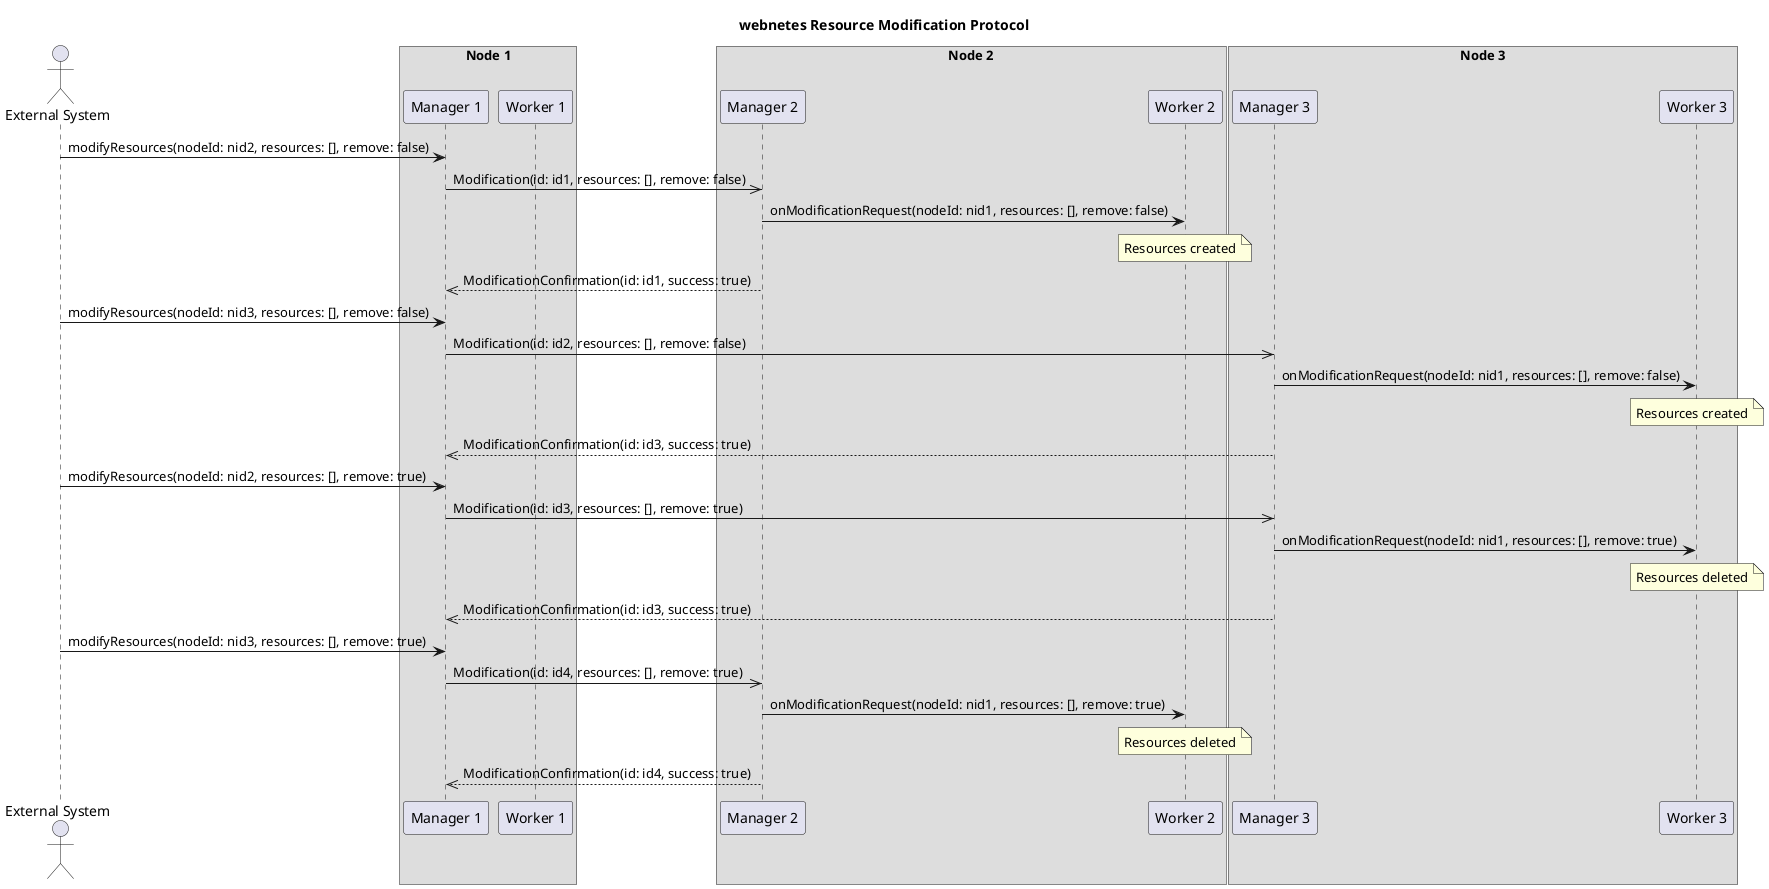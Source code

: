 @startuml
title webnetes Resource Modification Protocol

actor "External System" as es

box Node 1
participant "Manager 1" as m1
participant "Worker 1" as w1
end box

box Node 2
participant "Manager 2" as m2
participant "Worker 2" as w2
end box

box Node 3
participant "Manager 3" as m3
participant "Worker 3" as w3
end box

es -> m1: modifyResources(nodeId: nid2, resources: [], remove: false)

m1 ->> m2: Modification(id: id1, resources: [], remove: false)
m2 -> w2: onModificationRequest(nodeId: nid1, resources: [], remove: false)

note over w2: Resources created

m2 -->> m1: ModificationConfirmation(id: id1, success: true)

es -> m1: modifyResources(nodeId: nid3, resources: [], remove: false)

m1 ->> m3: Modification(id: id2, resources: [], remove: false)
m3 -> w3: onModificationRequest(nodeId: nid1, resources: [], remove: false)

note over w3: Resources created

m3 -->> m1: ModificationConfirmation(id: id3, success: true)

es -> m1: modifyResources(nodeId: nid2, resources: [], remove: true)

m1 ->> m3: Modification(id: id3, resources: [], remove: true)
m3 -> w3: onModificationRequest(nodeId: nid1, resources: [], remove: true)

note over w3: Resources deleted

m3 -->> m1: ModificationConfirmation(id: id3, success: true)

es -> m1: modifyResources(nodeId: nid3, resources: [], remove: true)

m1 ->> m2: Modification(id: id4, resources: [], remove: true)
m2 -> w2: onModificationRequest(nodeId: nid1, resources: [], remove: true)

note over w2: Resources deleted

m2 -->> m1: ModificationConfirmation(id: id4, success: true)
@enduml